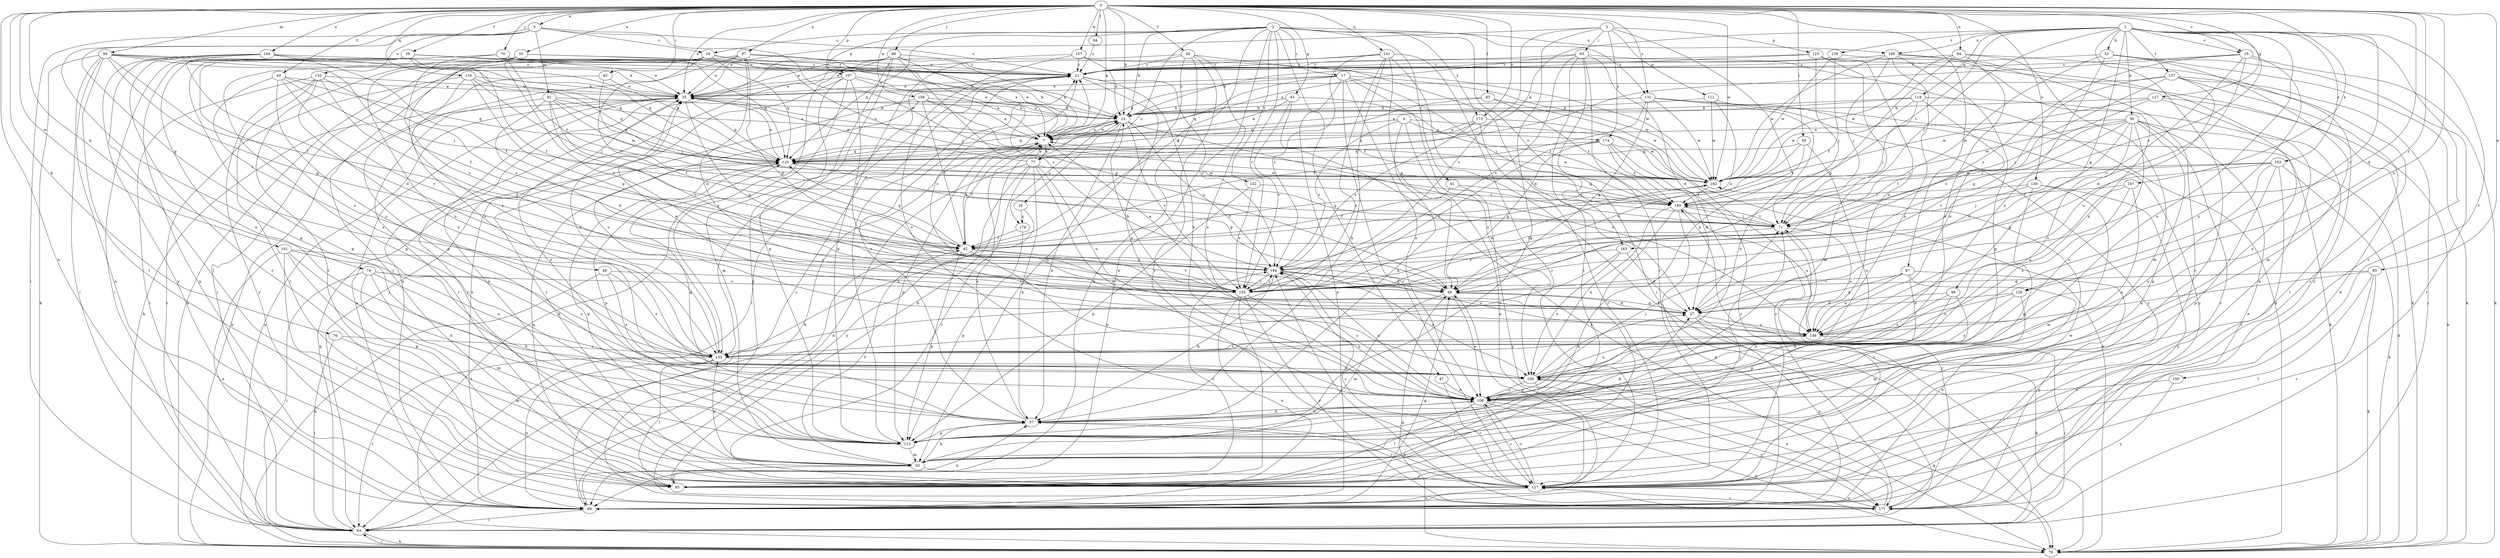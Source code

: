 strict digraph  {
0;
1;
2;
3;
4;
5;
7;
14;
15;
16;
17;
18;
21;
27;
33;
35;
38;
39;
40;
41;
42;
43;
46;
47;
48;
49;
50;
52;
57;
59;
62;
63;
64;
66;
70;
71;
74;
76;
77;
79;
83;
84;
85;
87;
90;
91;
92;
94;
95;
97;
99;
102;
106;
107;
110;
111;
113;
116;
117;
118;
120;
126;
127;
130;
131;
132;
133;
137;
139;
140;
141;
148;
150;
152;
155;
157;
158;
161;
162;
164;
167;
168;
169;
173;
174;
176;
177;
183;
184;
0 -> 5  [label=a];
0 -> 7  [label=a];
0 -> 14  [label=b];
0 -> 15  [label=c];
0 -> 27  [label=d];
0 -> 33  [label=e];
0 -> 35  [label=e];
0 -> 38  [label=f];
0 -> 39  [label=f];
0 -> 40  [label=f];
0 -> 43  [label=g];
0 -> 59  [label=i];
0 -> 62  [label=i];
0 -> 66  [label=j];
0 -> 70  [label=j];
0 -> 74  [label=k];
0 -> 76  [label=k];
0 -> 83  [label=l];
0 -> 84  [label=l];
0 -> 87  [label=m];
0 -> 90  [label=m];
0 -> 94  [label=n];
0 -> 95  [label=n];
0 -> 97  [label=n];
0 -> 99  [label=n];
0 -> 107  [label=p];
0 -> 116  [label=q];
0 -> 117  [label=q];
0 -> 126  [label=r];
0 -> 130  [label=s];
0 -> 131  [label=s];
0 -> 141  [label=u];
0 -> 148  [label=u];
0 -> 157  [label=w];
0 -> 158  [label=w];
0 -> 161  [label=w];
0 -> 162  [label=w];
0 -> 164  [label=x];
0 -> 167  [label=x];
0 -> 173  [label=y];
1 -> 15  [label=c];
1 -> 46  [label=g];
1 -> 50  [label=h];
1 -> 52  [label=h];
1 -> 71  [label=j];
1 -> 77  [label=k];
1 -> 85  [label=l];
1 -> 102  [label=o];
1 -> 106  [label=o];
1 -> 118  [label=q];
1 -> 126  [label=r];
1 -> 127  [label=r];
1 -> 137  [label=t];
1 -> 139  [label=t];
1 -> 140  [label=t];
1 -> 150  [label=v];
1 -> 168  [label=x];
1 -> 183  [label=z];
2 -> 14  [label=b];
2 -> 16  [label=c];
2 -> 17  [label=c];
2 -> 18  [label=c];
2 -> 41  [label=f];
2 -> 42  [label=f];
2 -> 47  [label=g];
2 -> 99  [label=n];
2 -> 107  [label=p];
2 -> 120  [label=q];
2 -> 131  [label=s];
2 -> 152  [label=v];
2 -> 155  [label=v];
2 -> 168  [label=x];
2 -> 173  [label=y];
2 -> 183  [label=z];
3 -> 35  [label=e];
3 -> 57  [label=h];
3 -> 63  [label=i];
3 -> 110  [label=p];
3 -> 111  [label=p];
3 -> 113  [label=p];
3 -> 155  [label=v];
3 -> 174  [label=y];
4 -> 57  [label=h];
4 -> 99  [label=n];
4 -> 120  [label=q];
4 -> 162  [label=w];
4 -> 174  [label=y];
4 -> 184  [label=z];
5 -> 18  [label=c];
5 -> 21  [label=c];
5 -> 48  [label=g];
5 -> 64  [label=i];
5 -> 91  [label=m];
5 -> 113  [label=p];
5 -> 132  [label=s];
5 -> 162  [label=w];
7 -> 14  [label=b];
7 -> 21  [label=c];
7 -> 35  [label=e];
7 -> 42  [label=f];
7 -> 77  [label=k];
7 -> 113  [label=p];
7 -> 120  [label=q];
14 -> 7  [label=a];
14 -> 35  [label=e];
14 -> 57  [label=h];
14 -> 120  [label=q];
14 -> 148  [label=u];
14 -> 155  [label=v];
14 -> 176  [label=y];
14 -> 184  [label=z];
15 -> 21  [label=c];
15 -> 27  [label=d];
15 -> 79  [label=k];
15 -> 120  [label=q];
15 -> 155  [label=v];
15 -> 169  [label=x];
15 -> 184  [label=z];
16 -> 133  [label=s];
16 -> 176  [label=y];
17 -> 7  [label=a];
17 -> 35  [label=e];
17 -> 71  [label=j];
17 -> 99  [label=n];
17 -> 106  [label=o];
17 -> 120  [label=q];
17 -> 127  [label=r];
17 -> 162  [label=w];
17 -> 169  [label=x];
18 -> 21  [label=c];
18 -> 42  [label=f];
18 -> 71  [label=j];
18 -> 85  [label=l];
18 -> 120  [label=q];
18 -> 127  [label=r];
21 -> 35  [label=e];
21 -> 64  [label=i];
21 -> 106  [label=o];
21 -> 169  [label=x];
21 -> 184  [label=z];
27 -> 14  [label=b];
27 -> 49  [label=g];
27 -> 79  [label=k];
27 -> 99  [label=n];
27 -> 148  [label=u];
33 -> 7  [label=a];
33 -> 21  [label=c];
33 -> 113  [label=p];
33 -> 133  [label=s];
33 -> 155  [label=v];
33 -> 169  [label=x];
35 -> 14  [label=b];
35 -> 49  [label=g];
35 -> 79  [label=k];
35 -> 120  [label=q];
35 -> 127  [label=r];
38 -> 21  [label=c];
38 -> 27  [label=d];
38 -> 35  [label=e];
38 -> 92  [label=m];
38 -> 99  [label=n];
38 -> 106  [label=o];
38 -> 127  [label=r];
39 -> 14  [label=b];
39 -> 21  [label=c];
39 -> 35  [label=e];
39 -> 42  [label=f];
39 -> 64  [label=i];
39 -> 99  [label=n];
39 -> 106  [label=o];
39 -> 120  [label=q];
40 -> 35  [label=e];
40 -> 42  [label=f];
40 -> 120  [label=q];
40 -> 133  [label=s];
40 -> 155  [label=v];
40 -> 169  [label=x];
41 -> 42  [label=f];
41 -> 140  [label=t];
41 -> 177  [label=y];
42 -> 7  [label=a];
42 -> 64  [label=i];
42 -> 106  [label=o];
42 -> 113  [label=p];
42 -> 120  [label=q];
42 -> 155  [label=v];
42 -> 184  [label=z];
43 -> 7  [label=a];
43 -> 14  [label=b];
43 -> 79  [label=k];
43 -> 140  [label=t];
43 -> 155  [label=v];
46 -> 27  [label=d];
46 -> 106  [label=o];
46 -> 113  [label=p];
46 -> 133  [label=s];
47 -> 106  [label=o];
47 -> 127  [label=r];
48 -> 79  [label=k];
48 -> 133  [label=s];
48 -> 155  [label=v];
48 -> 169  [label=x];
49 -> 27  [label=d];
49 -> 92  [label=m];
49 -> 106  [label=o];
50 -> 7  [label=a];
50 -> 27  [label=d];
50 -> 71  [label=j];
50 -> 79  [label=k];
50 -> 99  [label=n];
50 -> 106  [label=o];
50 -> 113  [label=p];
50 -> 127  [label=r];
50 -> 133  [label=s];
50 -> 155  [label=v];
50 -> 162  [label=w];
52 -> 21  [label=c];
52 -> 64  [label=i];
52 -> 79  [label=k];
52 -> 92  [label=m];
52 -> 133  [label=s];
52 -> 155  [label=v];
57 -> 7  [label=a];
57 -> 21  [label=c];
57 -> 35  [label=e];
57 -> 106  [label=o];
57 -> 113  [label=p];
57 -> 120  [label=q];
57 -> 127  [label=r];
59 -> 106  [label=o];
59 -> 120  [label=q];
59 -> 140  [label=t];
59 -> 155  [label=v];
62 -> 35  [label=e];
62 -> 71  [label=j];
62 -> 79  [label=k];
63 -> 7  [label=a];
63 -> 21  [label=c];
63 -> 27  [label=d];
63 -> 64  [label=i];
63 -> 79  [label=k];
63 -> 85  [label=l];
63 -> 127  [label=r];
63 -> 155  [label=v];
64 -> 14  [label=b];
64 -> 79  [label=k];
64 -> 120  [label=q];
64 -> 140  [label=t];
66 -> 7  [label=a];
66 -> 21  [label=c];
66 -> 49  [label=g];
66 -> 64  [label=i];
66 -> 99  [label=n];
66 -> 113  [label=p];
66 -> 133  [label=s];
66 -> 177  [label=y];
66 -> 184  [label=z];
70 -> 7  [label=a];
70 -> 21  [label=c];
70 -> 113  [label=p];
70 -> 120  [label=q];
70 -> 133  [label=s];
70 -> 140  [label=t];
70 -> 155  [label=v];
71 -> 42  [label=f];
71 -> 127  [label=r];
71 -> 140  [label=t];
71 -> 148  [label=u];
74 -> 57  [label=h];
74 -> 64  [label=i];
74 -> 92  [label=m];
74 -> 127  [label=r];
74 -> 133  [label=s];
74 -> 155  [label=v];
76 -> 64  [label=i];
76 -> 92  [label=m];
76 -> 133  [label=s];
77 -> 7  [label=a];
77 -> 35  [label=e];
77 -> 57  [label=h];
77 -> 99  [label=n];
77 -> 106  [label=o];
77 -> 127  [label=r];
77 -> 148  [label=u];
77 -> 162  [label=w];
77 -> 177  [label=y];
79 -> 35  [label=e];
79 -> 49  [label=g];
79 -> 64  [label=i];
83 -> 14  [label=b];
83 -> 120  [label=q];
83 -> 140  [label=t];
83 -> 162  [label=w];
84 -> 21  [label=c];
85 -> 14  [label=b];
85 -> 71  [label=j];
85 -> 120  [label=q];
85 -> 184  [label=z];
87 -> 27  [label=d];
87 -> 57  [label=h];
87 -> 99  [label=n];
87 -> 148  [label=u];
87 -> 155  [label=v];
87 -> 177  [label=y];
90 -> 21  [label=c];
90 -> 35  [label=e];
90 -> 42  [label=f];
90 -> 49  [label=g];
90 -> 64  [label=i];
90 -> 71  [label=j];
90 -> 79  [label=k];
90 -> 85  [label=l];
90 -> 99  [label=n];
90 -> 120  [label=q];
91 -> 7  [label=a];
91 -> 14  [label=b];
91 -> 27  [label=d];
91 -> 42  [label=f];
91 -> 120  [label=q];
91 -> 127  [label=r];
91 -> 155  [label=v];
91 -> 162  [label=w];
92 -> 35  [label=e];
92 -> 42  [label=f];
92 -> 57  [label=h];
92 -> 85  [label=l];
92 -> 120  [label=q];
92 -> 127  [label=r];
92 -> 133  [label=s];
94 -> 21  [label=c];
94 -> 49  [label=g];
94 -> 92  [label=m];
94 -> 162  [label=w];
94 -> 169  [label=x];
94 -> 177  [label=y];
95 -> 49  [label=g];
95 -> 79  [label=k];
95 -> 85  [label=l];
95 -> 127  [label=r];
95 -> 148  [label=u];
97 -> 7  [label=a];
97 -> 21  [label=c];
97 -> 27  [label=d];
97 -> 35  [label=e];
97 -> 49  [label=g];
97 -> 64  [label=i];
97 -> 79  [label=k];
97 -> 113  [label=p];
99 -> 21  [label=c];
99 -> 35  [label=e];
99 -> 49  [label=g];
99 -> 57  [label=h];
99 -> 64  [label=i];
102 -> 49  [label=g];
102 -> 79  [label=k];
102 -> 106  [label=o];
102 -> 113  [label=p];
102 -> 127  [label=r];
102 -> 140  [label=t];
102 -> 162  [label=w];
106 -> 57  [label=h];
106 -> 71  [label=j];
106 -> 79  [label=k];
106 -> 85  [label=l];
106 -> 127  [label=r];
106 -> 177  [label=y];
106 -> 184  [label=z];
107 -> 7  [label=a];
107 -> 14  [label=b];
107 -> 35  [label=e];
107 -> 79  [label=k];
107 -> 92  [label=m];
107 -> 99  [label=n];
107 -> 155  [label=v];
110 -> 14  [label=b];
110 -> 21  [label=c];
110 -> 71  [label=j];
110 -> 79  [label=k];
110 -> 92  [label=m];
110 -> 148  [label=u];
111 -> 14  [label=b];
111 -> 162  [label=w];
111 -> 177  [label=y];
111 -> 184  [label=z];
113 -> 21  [label=c];
113 -> 27  [label=d];
113 -> 92  [label=m];
116 -> 35  [label=e];
116 -> 49  [label=g];
116 -> 64  [label=i];
116 -> 71  [label=j];
116 -> 120  [label=q];
116 -> 133  [label=s];
117 -> 14  [label=b];
117 -> 71  [label=j];
117 -> 79  [label=k];
117 -> 106  [label=o];
117 -> 162  [label=w];
118 -> 7  [label=a];
118 -> 14  [label=b];
118 -> 71  [label=j];
118 -> 85  [label=l];
118 -> 148  [label=u];
118 -> 162  [label=w];
120 -> 35  [label=e];
120 -> 49  [label=g];
120 -> 113  [label=p];
120 -> 162  [label=w];
126 -> 27  [label=d];
126 -> 92  [label=m];
126 -> 148  [label=u];
126 -> 169  [label=x];
127 -> 49  [label=g];
127 -> 57  [label=h];
127 -> 99  [label=n];
127 -> 106  [label=o];
127 -> 162  [label=w];
127 -> 177  [label=y];
127 -> 184  [label=z];
130 -> 71  [label=j];
130 -> 92  [label=m];
130 -> 113  [label=p];
130 -> 140  [label=t];
130 -> 177  [label=y];
131 -> 14  [label=b];
131 -> 42  [label=f];
131 -> 49  [label=g];
131 -> 79  [label=k];
131 -> 106  [label=o];
131 -> 162  [label=w];
131 -> 177  [label=y];
132 -> 27  [label=d];
132 -> 35  [label=e];
132 -> 64  [label=i];
132 -> 85  [label=l];
132 -> 169  [label=x];
132 -> 177  [label=y];
132 -> 184  [label=z];
133 -> 21  [label=c];
133 -> 35  [label=e];
133 -> 64  [label=i];
133 -> 85  [label=l];
133 -> 99  [label=n];
133 -> 169  [label=x];
137 -> 35  [label=e];
137 -> 49  [label=g];
137 -> 64  [label=i];
137 -> 99  [label=n];
137 -> 127  [label=r];
137 -> 148  [label=u];
137 -> 155  [label=v];
139 -> 21  [label=c];
139 -> 42  [label=f];
139 -> 162  [label=w];
139 -> 169  [label=x];
140 -> 71  [label=j];
140 -> 85  [label=l];
140 -> 99  [label=n];
140 -> 120  [label=q];
140 -> 148  [label=u];
140 -> 169  [label=x];
141 -> 21  [label=c];
141 -> 35  [label=e];
141 -> 49  [label=g];
141 -> 57  [label=h];
141 -> 79  [label=k];
141 -> 127  [label=r];
141 -> 133  [label=s];
141 -> 184  [label=z];
148 -> 35  [label=e];
148 -> 64  [label=i];
148 -> 133  [label=s];
150 -> 106  [label=o];
150 -> 177  [label=y];
152 -> 113  [label=p];
152 -> 140  [label=t];
152 -> 155  [label=v];
155 -> 7  [label=a];
155 -> 21  [label=c];
155 -> 85  [label=l];
155 -> 99  [label=n];
155 -> 106  [label=o];
155 -> 162  [label=w];
155 -> 177  [label=y];
155 -> 184  [label=z];
157 -> 14  [label=b];
157 -> 21  [label=c];
157 -> 106  [label=o];
157 -> 113  [label=p];
157 -> 162  [label=w];
158 -> 7  [label=a];
158 -> 14  [label=b];
158 -> 42  [label=f];
158 -> 127  [label=r];
158 -> 133  [label=s];
158 -> 140  [label=t];
161 -> 57  [label=h];
161 -> 85  [label=l];
161 -> 99  [label=n];
161 -> 113  [label=p];
161 -> 169  [label=x];
161 -> 184  [label=z];
162 -> 7  [label=a];
162 -> 42  [label=f];
162 -> 140  [label=t];
164 -> 21  [label=c];
164 -> 27  [label=d];
164 -> 42  [label=f];
164 -> 85  [label=l];
164 -> 120  [label=q];
164 -> 127  [label=r];
164 -> 177  [label=y];
167 -> 106  [label=o];
167 -> 133  [label=s];
167 -> 140  [label=t];
167 -> 148  [label=u];
168 -> 21  [label=c];
168 -> 71  [label=j];
168 -> 99  [label=n];
168 -> 113  [label=p];
168 -> 127  [label=r];
168 -> 162  [label=w];
168 -> 169  [label=x];
169 -> 27  [label=d];
169 -> 79  [label=k];
169 -> 85  [label=l];
169 -> 106  [label=o];
169 -> 148  [label=u];
173 -> 7  [label=a];
173 -> 120  [label=q];
173 -> 127  [label=r];
173 -> 177  [label=y];
173 -> 184  [label=z];
174 -> 27  [label=d];
174 -> 49  [label=g];
174 -> 79  [label=k];
174 -> 120  [label=q];
174 -> 127  [label=r];
174 -> 140  [label=t];
174 -> 155  [label=v];
176 -> 42  [label=f];
176 -> 113  [label=p];
177 -> 71  [label=j];
177 -> 127  [label=r];
177 -> 169  [label=x];
177 -> 184  [label=z];
183 -> 27  [label=d];
183 -> 133  [label=s];
183 -> 169  [label=x];
183 -> 184  [label=z];
184 -> 49  [label=g];
184 -> 57  [label=h];
184 -> 106  [label=o];
184 -> 148  [label=u];
184 -> 155  [label=v];
184 -> 169  [label=x];
}

